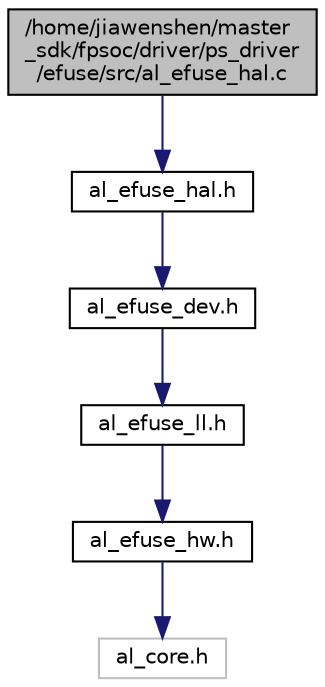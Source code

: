 digraph "/home/jiawenshen/master_sdk/fpsoc/driver/ps_driver/efuse/src/al_efuse_hal.c"
{
  edge [fontname="Helvetica",fontsize="10",labelfontname="Helvetica",labelfontsize="10"];
  node [fontname="Helvetica",fontsize="10",shape=record];
  Node0 [label="/home/jiawenshen/master\l_sdk/fpsoc/driver/ps_driver\l/efuse/src/al_efuse_hal.c",height=0.2,width=0.4,color="black", fillcolor="grey75", style="filled", fontcolor="black"];
  Node0 -> Node1 [color="midnightblue",fontsize="10",style="solid",fontname="Helvetica"];
  Node1 [label="al_efuse_hal.h",height=0.2,width=0.4,color="black", fillcolor="white", style="filled",URL="$al__efuse__hal_8h.html"];
  Node1 -> Node2 [color="midnightblue",fontsize="10",style="solid",fontname="Helvetica"];
  Node2 [label="al_efuse_dev.h",height=0.2,width=0.4,color="black", fillcolor="white", style="filled",URL="$al__efuse__dev_8h.html",tooltip="efuse driver "];
  Node2 -> Node3 [color="midnightblue",fontsize="10",style="solid",fontname="Helvetica"];
  Node3 [label="al_efuse_ll.h",height=0.2,width=0.4,color="black", fillcolor="white", style="filled",URL="$al__efuse__ll_8h.html"];
  Node3 -> Node4 [color="midnightblue",fontsize="10",style="solid",fontname="Helvetica"];
  Node4 [label="al_efuse_hw.h",height=0.2,width=0.4,color="black", fillcolor="white", style="filled",URL="$al__efuse__hw_8h.html"];
  Node4 -> Node5 [color="midnightblue",fontsize="10",style="solid",fontname="Helvetica"];
  Node5 [label="al_core.h",height=0.2,width=0.4,color="grey75", fillcolor="white", style="filled"];
}
